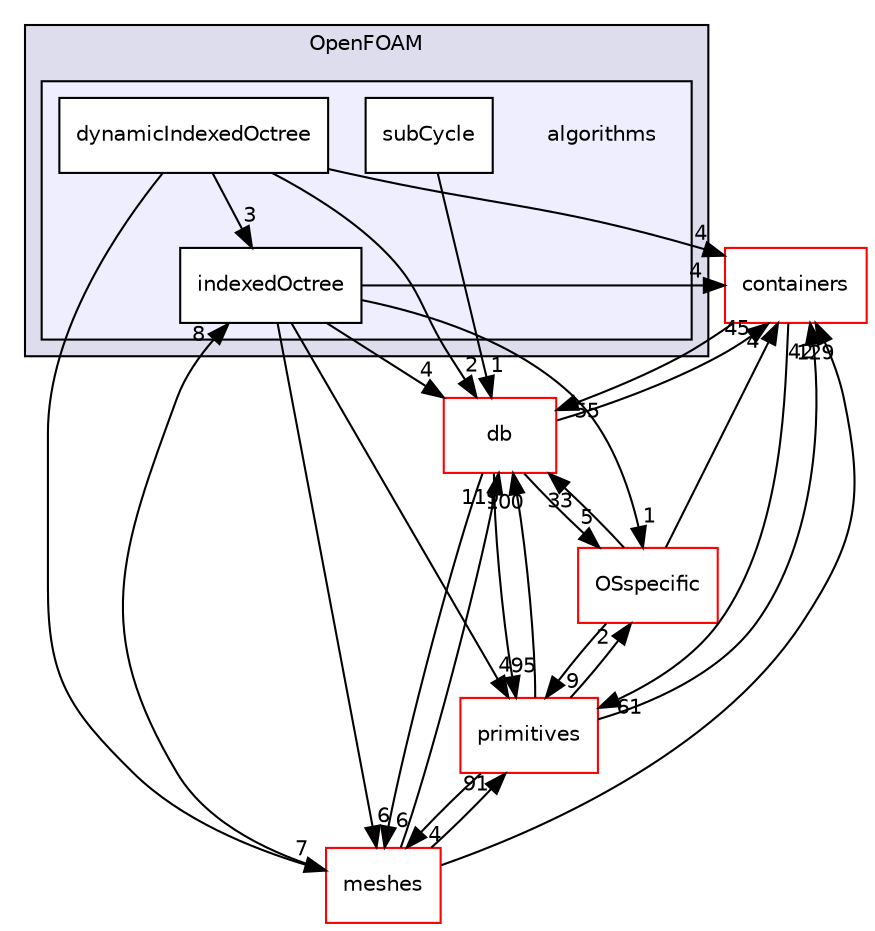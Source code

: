 digraph "src/OpenFOAM/algorithms" {
  bgcolor=transparent;
  compound=true
  node [ fontsize="10", fontname="Helvetica"];
  edge [ labelfontsize="10", labelfontname="Helvetica"];
  subgraph clusterdir_c5473ff19b20e6ec4dfe5c310b3778a8 {
    graph [ bgcolor="#ddddee", pencolor="black", label="OpenFOAM" fontname="Helvetica", fontsize="10", URL="dir_c5473ff19b20e6ec4dfe5c310b3778a8.html"]
  subgraph clusterdir_d4a4bcbf783b68a312735f83d8eebbff {
    graph [ bgcolor="#eeeeff", pencolor="black", label="" URL="dir_d4a4bcbf783b68a312735f83d8eebbff.html"];
    dir_d4a4bcbf783b68a312735f83d8eebbff [shape=plaintext label="algorithms"];
    dir_959fa3aee485639ddae34f1b89c157b6 [shape=box label="dynamicIndexedOctree" color="black" fillcolor="white" style="filled" URL="dir_959fa3aee485639ddae34f1b89c157b6.html"];
    dir_2e5f3d96322ceea66ce5f08823bbef06 [shape=box label="indexedOctree" color="black" fillcolor="white" style="filled" URL="dir_2e5f3d96322ceea66ce5f08823bbef06.html"];
    dir_4649eb6c31e2d78dbceabf4a47dbb29d [shape=box label="subCycle" color="black" fillcolor="white" style="filled" URL="dir_4649eb6c31e2d78dbceabf4a47dbb29d.html"];
  }
  }
  dir_19d0872053bde092be81d7fe3f56cbf7 [shape=box label="containers" color="red" URL="dir_19d0872053bde092be81d7fe3f56cbf7.html"];
  dir_aa2423979fb45fc41c393a5db370ab21 [shape=box label="meshes" color="red" URL="dir_aa2423979fb45fc41c393a5db370ab21.html"];
  dir_63c634f7a7cfd679ac26c67fb30fc32f [shape=box label="db" color="red" URL="dir_63c634f7a7cfd679ac26c67fb30fc32f.html"];
  dir_3e50f45338116b169052b428016851aa [shape=box label="primitives" color="red" URL="dir_3e50f45338116b169052b428016851aa.html"];
  dir_1e7df7a7407fc4618be5c18f76eb7b99 [shape=box label="OSspecific" color="red" URL="dir_1e7df7a7407fc4618be5c18f76eb7b99.html"];
  dir_959fa3aee485639ddae34f1b89c157b6->dir_19d0872053bde092be81d7fe3f56cbf7 [headlabel="4", labeldistance=1.5 headhref="dir_002153_002156.html"];
  dir_959fa3aee485639ddae34f1b89c157b6->dir_aa2423979fb45fc41c393a5db370ab21 [headlabel="7", labeldistance=1.5 headhref="dir_002153_002525.html"];
  dir_959fa3aee485639ddae34f1b89c157b6->dir_63c634f7a7cfd679ac26c67fb30fc32f [headlabel="2", labeldistance=1.5 headhref="dir_002153_002218.html"];
  dir_959fa3aee485639ddae34f1b89c157b6->dir_2e5f3d96322ceea66ce5f08823bbef06 [headlabel="3", labeldistance=1.5 headhref="dir_002153_002154.html"];
  dir_19d0872053bde092be81d7fe3f56cbf7->dir_63c634f7a7cfd679ac26c67fb30fc32f [headlabel="55", labeldistance=1.5 headhref="dir_002156_002218.html"];
  dir_19d0872053bde092be81d7fe3f56cbf7->dir_3e50f45338116b169052b428016851aa [headlabel="61", labeldistance=1.5 headhref="dir_002156_002628.html"];
  dir_aa2423979fb45fc41c393a5db370ab21->dir_19d0872053bde092be81d7fe3f56cbf7 [headlabel="129", labeldistance=1.5 headhref="dir_002525_002156.html"];
  dir_aa2423979fb45fc41c393a5db370ab21->dir_63c634f7a7cfd679ac26c67fb30fc32f [headlabel="119", labeldistance=1.5 headhref="dir_002525_002218.html"];
  dir_aa2423979fb45fc41c393a5db370ab21->dir_3e50f45338116b169052b428016851aa [headlabel="91", labeldistance=1.5 headhref="dir_002525_002628.html"];
  dir_aa2423979fb45fc41c393a5db370ab21->dir_2e5f3d96322ceea66ce5f08823bbef06 [headlabel="8", labeldistance=1.5 headhref="dir_002525_002154.html"];
  dir_63c634f7a7cfd679ac26c67fb30fc32f->dir_19d0872053bde092be81d7fe3f56cbf7 [headlabel="45", labeldistance=1.5 headhref="dir_002218_002156.html"];
  dir_63c634f7a7cfd679ac26c67fb30fc32f->dir_aa2423979fb45fc41c393a5db370ab21 [headlabel="6", labeldistance=1.5 headhref="dir_002218_002525.html"];
  dir_63c634f7a7cfd679ac26c67fb30fc32f->dir_3e50f45338116b169052b428016851aa [headlabel="95", labeldistance=1.5 headhref="dir_002218_002628.html"];
  dir_63c634f7a7cfd679ac26c67fb30fc32f->dir_1e7df7a7407fc4618be5c18f76eb7b99 [headlabel="5", labeldistance=1.5 headhref="dir_002218_002944.html"];
  dir_4649eb6c31e2d78dbceabf4a47dbb29d->dir_63c634f7a7cfd679ac26c67fb30fc32f [headlabel="1", labeldistance=1.5 headhref="dir_002155_002218.html"];
  dir_3e50f45338116b169052b428016851aa->dir_19d0872053bde092be81d7fe3f56cbf7 [headlabel="42", labeldistance=1.5 headhref="dir_002628_002156.html"];
  dir_3e50f45338116b169052b428016851aa->dir_aa2423979fb45fc41c393a5db370ab21 [headlabel="4", labeldistance=1.5 headhref="dir_002628_002525.html"];
  dir_3e50f45338116b169052b428016851aa->dir_63c634f7a7cfd679ac26c67fb30fc32f [headlabel="100", labeldistance=1.5 headhref="dir_002628_002218.html"];
  dir_3e50f45338116b169052b428016851aa->dir_1e7df7a7407fc4618be5c18f76eb7b99 [headlabel="2", labeldistance=1.5 headhref="dir_002628_002944.html"];
  dir_2e5f3d96322ceea66ce5f08823bbef06->dir_19d0872053bde092be81d7fe3f56cbf7 [headlabel="4", labeldistance=1.5 headhref="dir_002154_002156.html"];
  dir_2e5f3d96322ceea66ce5f08823bbef06->dir_aa2423979fb45fc41c393a5db370ab21 [headlabel="6", labeldistance=1.5 headhref="dir_002154_002525.html"];
  dir_2e5f3d96322ceea66ce5f08823bbef06->dir_63c634f7a7cfd679ac26c67fb30fc32f [headlabel="4", labeldistance=1.5 headhref="dir_002154_002218.html"];
  dir_2e5f3d96322ceea66ce5f08823bbef06->dir_3e50f45338116b169052b428016851aa [headlabel="4", labeldistance=1.5 headhref="dir_002154_002628.html"];
  dir_2e5f3d96322ceea66ce5f08823bbef06->dir_1e7df7a7407fc4618be5c18f76eb7b99 [headlabel="1", labeldistance=1.5 headhref="dir_002154_002944.html"];
  dir_1e7df7a7407fc4618be5c18f76eb7b99->dir_19d0872053bde092be81d7fe3f56cbf7 [headlabel="4", labeldistance=1.5 headhref="dir_002944_002156.html"];
  dir_1e7df7a7407fc4618be5c18f76eb7b99->dir_63c634f7a7cfd679ac26c67fb30fc32f [headlabel="33", labeldistance=1.5 headhref="dir_002944_002218.html"];
  dir_1e7df7a7407fc4618be5c18f76eb7b99->dir_3e50f45338116b169052b428016851aa [headlabel="9", labeldistance=1.5 headhref="dir_002944_002628.html"];
}
